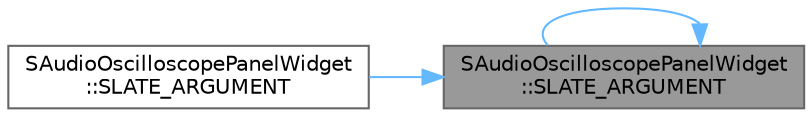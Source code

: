 digraph "SAudioOscilloscopePanelWidget::SLATE_ARGUMENT"
{
 // INTERACTIVE_SVG=YES
 // LATEX_PDF_SIZE
  bgcolor="transparent";
  edge [fontname=Helvetica,fontsize=10,labelfontname=Helvetica,labelfontsize=10];
  node [fontname=Helvetica,fontsize=10,shape=box,height=0.2,width=0.4];
  rankdir="RL";
  Node1 [id="Node000001",label="SAudioOscilloscopePanelWidget\l::SLATE_ARGUMENT",height=0.2,width=0.4,color="gray40", fillcolor="grey60", style="filled", fontcolor="black",tooltip="Maximum number of divisions in the value grid."];
  Node1 -> Node2 [id="edge1_Node000001_Node000002",dir="back",color="steelblue1",style="solid",tooltip=" "];
  Node2 [id="Node000002",label="SAudioOscilloscopePanelWidget\l::SLATE_ARGUMENT",height=0.2,width=0.4,color="grey40", fillcolor="white", style="filled",URL="$d0/d64/classSAudioOscilloscopePanelWidget.html#a9a3d2cd58927bbb17c8918304488aae2",tooltip="If we want to set the basic or advanced layout."];
  Node1 -> Node1 [id="edge2_Node000001_Node000001",dir="back",color="steelblue1",style="solid",tooltip=" "];
}
